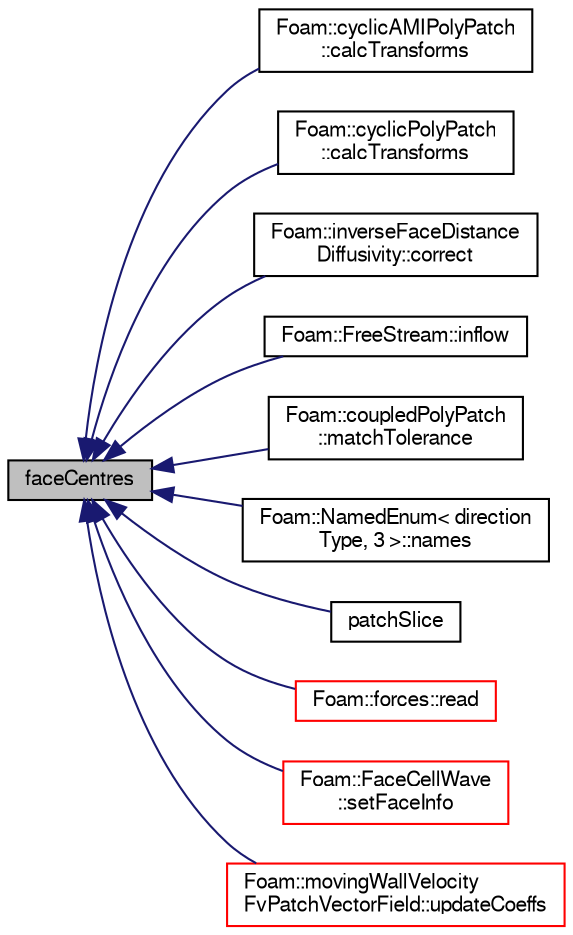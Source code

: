 digraph "faceCentres"
{
  bgcolor="transparent";
  edge [fontname="FreeSans",fontsize="10",labelfontname="FreeSans",labelfontsize="10"];
  node [fontname="FreeSans",fontsize="10",shape=record];
  rankdir="LR";
  Node5172 [label="faceCentres",height=0.2,width=0.4,color="black", fillcolor="grey75", style="filled", fontcolor="black"];
  Node5172 -> Node5173 [dir="back",color="midnightblue",fontsize="10",style="solid",fontname="FreeSans"];
  Node5173 [label="Foam::cyclicAMIPolyPatch\l::calcTransforms",height=0.2,width=0.4,color="black",URL="$a24946.html#afb48497736bbafb1fbb000cd218d1779",tooltip="Recalculate the transformation tensors. "];
  Node5172 -> Node5174 [dir="back",color="midnightblue",fontsize="10",style="solid",fontname="FreeSans"];
  Node5174 [label="Foam::cyclicPolyPatch\l::calcTransforms",height=0.2,width=0.4,color="black",URL="$a27434.html#afb48497736bbafb1fbb000cd218d1779",tooltip="Recalculate the transformation tensors. "];
  Node5172 -> Node5175 [dir="back",color="midnightblue",fontsize="10",style="solid",fontname="FreeSans"];
  Node5175 [label="Foam::inverseFaceDistance\lDiffusivity::correct",height=0.2,width=0.4,color="black",URL="$a23362.html#a3ae44b28050c3aa494c1d8e18cf618c1",tooltip="Correct the motion diffusivity. "];
  Node5172 -> Node5176 [dir="back",color="midnightblue",fontsize="10",style="solid",fontname="FreeSans"];
  Node5176 [label="Foam::FreeStream::inflow",height=0.2,width=0.4,color="black",URL="$a23718.html#a84e6a7b742df4fcb240fff3040770a0b",tooltip="Introduce particles. "];
  Node5172 -> Node5177 [dir="back",color="midnightblue",fontsize="10",style="solid",fontname="FreeSans"];
  Node5177 [label="Foam::coupledPolyPatch\l::matchTolerance",height=0.2,width=0.4,color="black",URL="$a27426.html#a2f3a8c0c89ae294d198e5109369c06e8"];
  Node5172 -> Node5178 [dir="back",color="midnightblue",fontsize="10",style="solid",fontname="FreeSans"];
  Node5178 [label="Foam::NamedEnum\< direction\lType, 3 \>::names",height=0.2,width=0.4,color="black",URL="$a25998.html#a7350da3a0edd92cd11e6c479c9967dc8"];
  Node5172 -> Node5179 [dir="back",color="midnightblue",fontsize="10",style="solid",fontname="FreeSans"];
  Node5179 [label="patchSlice",height=0.2,width=0.4,color="black",URL="$a27478.html#a2fbab44ddac097399a42d4aeebccf3a0",tooltip="Slice Field to patch. "];
  Node5172 -> Node5180 [dir="back",color="midnightblue",fontsize="10",style="solid",fontname="FreeSans"];
  Node5180 [label="Foam::forces::read",height=0.2,width=0.4,color="red",URL="$a28830.html#aa9b8764750bd9ff67ca32b6551dc7847",tooltip="Read the forces data. "];
  Node5172 -> Node5183 [dir="back",color="midnightblue",fontsize="10",style="solid",fontname="FreeSans"];
  Node5183 [label="Foam::FaceCellWave\l::setFaceInfo",height=0.2,width=0.4,color="red",URL="$a24814.html#a4dfc64d9c6a80650006ac5ab728f95b0",tooltip="Set initial changed faces. "];
  Node5172 -> Node5216 [dir="back",color="midnightblue",fontsize="10",style="solid",fontname="FreeSans"];
  Node5216 [label="Foam::movingWallVelocity\lFvPatchVectorField::updateCoeffs",height=0.2,width=0.4,color="red",URL="$a22186.html#a7e24eafac629d3733181cd942d4c902f",tooltip="Update the coefficients associated with the patch field. "];
}
